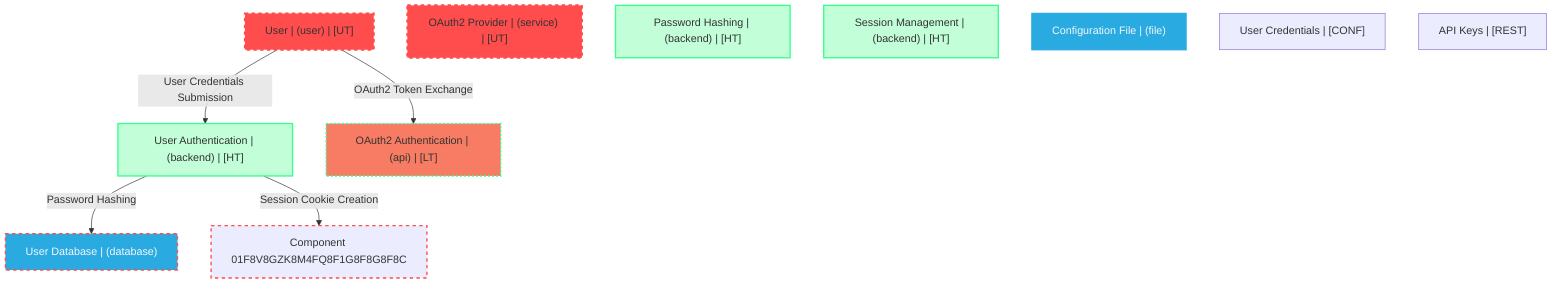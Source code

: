 graph TB
  node_01F8V8GZK8M4FQ8F1G8F8G8F8J["User | (user) | [UT]"]:::untrusted
  node_01F8V8GZK8M4FQ8F1G8F8G8F8K["OAuth2 Provider | (service) | [UT]"]:::untrusted
  node_01F8V8GZK8M4FQ8F1G8F8G8F8D["User Authentication | (backend) | [HT]"]:::highTrust
  node_01F8V8GZK8M4FQ8F1G8F8G8F8E["Password Hashing | (backend) | [HT]"]:::highTrust
  node_01F8V8GZK8M4FQ8F1G8F8G8F8F["Session Management | (backend) | [HT]"]:::highTrust
  node_01F8V8GZK8M4FQ8F1G8F8G8F8G["OAuth2 Authentication | (api) | [LT]"]:::lowTrust
  node_01F8V8GZK8M4FQ8F1G8F8G8F8H["User Database | (database)"]:::dataStore
  node_01F8V8GZK8M4FQ8F1G8F8G8F8I["Configuration File | (file)"]:::dataStore
  node_01F8V8GZK8M4FQ8F1G8F8G8F8A["User Credentials | [CONF]"]:::dataAsset,confidential
  node_01F8V8GZK8M4FQ8F1G8F8G8F8B["API Keys | [REST]"]:::dataAsset,restricted
  node_01F8V8GZK8M4FQ8F1G8F8G8F8C["Component 01F8V8GZK8M4FQ8F1G8F8G8F8C"]:::process,untrusted

  node_01F8V8GZK8M4FQ8F1G8F8G8F8J -->|User Credentials Submission| node_01F8V8GZK8M4FQ8F1G8F8G8F8D:::encryptedFlow
  node_01F8V8GZK8M4FQ8F1G8F8G8F8D -->|Password Hashing| node_01F8V8GZK8M4FQ8F1G8F8G8F8H:::unencryptedFlow
  node_01F8V8GZK8M4FQ8F1G8F8G8F8D -->|Session Cookie Creation| node_01F8V8GZK8M4FQ8F1G8F8G8F8C:::unencryptedFlow
  node_01F8V8GZK8M4FQ8F1G8F8G8F8J -->|OAuth2 Token Exchange| node_01F8V8GZK8M4FQ8F1G8F8G8F8G:::encryptedFlow

  classDef externalEntity fill:#FF4C4C,stroke:#FF4C4C,stroke-width:2px,color:#F5F7FA
  classDef process fill:#36FF8F,stroke:#36FF8F,stroke-width:2px,color:#0B0D17
  classDef dataStore fill:#29ABE2,stroke:#29ABE2,stroke-width:2px,color:#F5F7FA
  classDef dataAsset fill:#A259FF,stroke:#c3a4ff,stroke-width:2px,color:#F5F7FA
  classDef untrusted fill:#FF4C4C,stroke:#FF4C4C,stroke-width:3px,stroke-dasharray:5 5
  classDef lowTrust fill:#f77c63,stroke:#f77c63,stroke-width:2px,stroke-dasharray:3 3
  classDef mediumTrust fill:#FFD300,stroke:#FFD300,stroke-width:2px
  classDef highTrust fill:#C2FFD8,stroke:#36FF8F,stroke-width:2px
  classDef veryHighTrust fill:#36FF8F,stroke:#36FF8F,stroke-width:3px
  classDef public fill:#C2FFD8,stroke:#36FF8F,stroke-width:1px
  classDef internal fill:#FFF2B3,stroke:#FFD300,stroke-width:1px
  classDef confidential fill:#FFB3B3,stroke:#FF4C4C,stroke-width:2px
  classDef restricted fill:#FF4C4C,stroke:#FF4C4C,stroke-width:3px
  classDef pii fill:#ffa1ad,stroke:#A259FF,stroke-width:2px
  classDef pci fill:#FF4C4C,stroke:#FF4C4C,stroke-width:3px
  classDef phi fill:#ffa1ad,stroke:#A259FF,stroke-width:3px
  classDef encryptedFlow stroke:#36FF8F,stroke-width:2px
  classDef unencryptedFlow stroke:#FF4C4C,stroke-width:2px,stroke-dasharray:5 5
  classDef authenticatedFlow stroke:#29ABE2,stroke-width:2px
  classDef trustBoundary fill:transparent,stroke:#2E3440,stroke-width:3px,stroke-dasharray:10 5